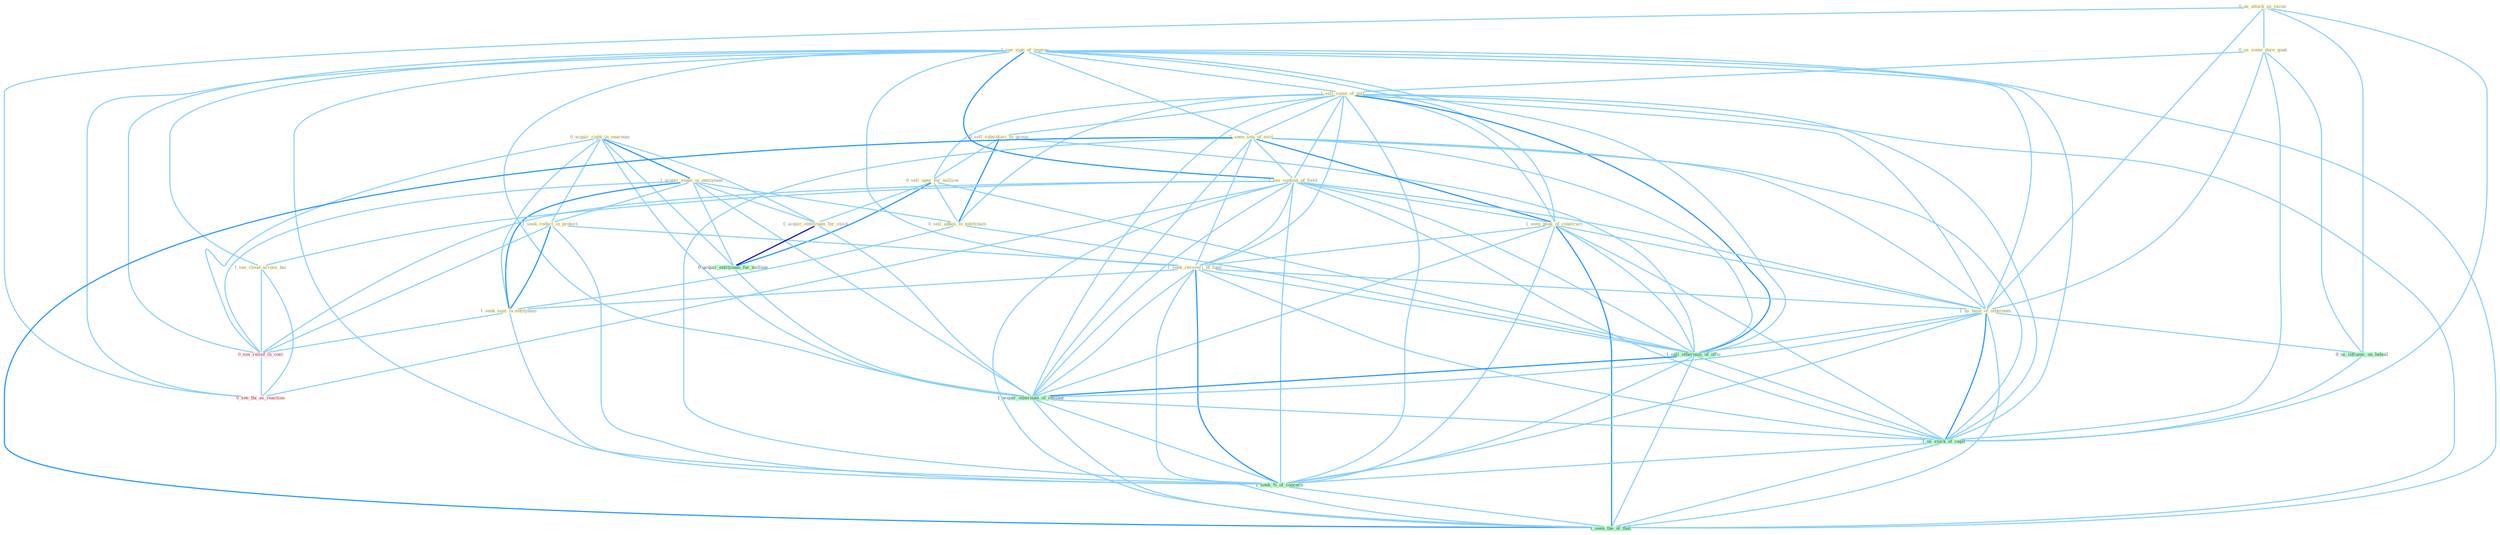 Graph G{ 
    node
    [shape=polygon,style=filled,width=.5,height=.06,color="#BDFCC9",fixedsize=true,fontsize=4,
    fontcolor="#2f4f4f"];
    {node
    [color="#ffffe0", fontcolor="#8b7d6b"] "0_us_attack_as_excus " "1_see_sign_of_improv " "0_acquir_right_in_yearnum " "0_us_some_dure_quak " "1_sell_some_of_unit " "0_sell_subsidiari_to_group " "0_sell_oper_for_million " "1_acquir_stake_in_entitynam " "1_seek_reduct_in_protect " "1_seen_iota_of_evid " "0_sell_adhes_to_entitynam " "1_see_content_of_field " "0_acquir_entitynam_for_stock " "1_seen_peak_of_construct " "1_seek_recoveri_of_fund " "1_seek_seat_in_entitynam " "1_us_base_of_othernum " "1_see_cloud_across_bai "}
{node [color="#fff0f5", fontcolor="#b22222"] "0_see_relief_in_cost " "0_see_thi_as_reaction "}
edge [color="#B0E2FF"];

	"0_us_attack_as_excus " -- "0_us_some_dure_quak " [w="1", color="#87cefa" ];
	"0_us_attack_as_excus " -- "1_us_base_of_othernum " [w="1", color="#87cefa" ];
	"0_us_attack_as_excus " -- "0_us_influenc_on_behalf " [w="1", color="#87cefa" ];
	"0_us_attack_as_excus " -- "0_see_thi_as_reaction " [w="1", color="#87cefa" ];
	"0_us_attack_as_excus " -- "1_us_stock_of_capit " [w="1", color="#87cefa" ];
	"1_see_sign_of_improv " -- "1_sell_some_of_unit " [w="1", color="#87cefa" ];
	"1_see_sign_of_improv " -- "1_seen_iota_of_evid " [w="1", color="#87cefa" ];
	"1_see_sign_of_improv " -- "1_see_content_of_field " [w="2", color="#1e90ff" , len=0.8];
	"1_see_sign_of_improv " -- "1_seen_peak_of_construct " [w="1", color="#87cefa" ];
	"1_see_sign_of_improv " -- "1_seek_recoveri_of_fund " [w="1", color="#87cefa" ];
	"1_see_sign_of_improv " -- "1_us_base_of_othernum " [w="1", color="#87cefa" ];
	"1_see_sign_of_improv " -- "1_see_cloud_across_bai " [w="1", color="#87cefa" ];
	"1_see_sign_of_improv " -- "1_sell_othernum_of_offic " [w="1", color="#87cefa" ];
	"1_see_sign_of_improv " -- "0_see_relief_in_cost " [w="1", color="#87cefa" ];
	"1_see_sign_of_improv " -- "0_see_thi_as_reaction " [w="1", color="#87cefa" ];
	"1_see_sign_of_improv " -- "1_acquir_othernum_of_restaur " [w="1", color="#87cefa" ];
	"1_see_sign_of_improv " -- "1_us_stock_of_capit " [w="1", color="#87cefa" ];
	"1_see_sign_of_improv " -- "1_seek_%_of_concern " [w="1", color="#87cefa" ];
	"1_see_sign_of_improv " -- "1_seen_the_of_that " [w="1", color="#87cefa" ];
	"0_acquir_right_in_yearnum " -- "1_acquir_stake_in_entitynam " [w="2", color="#1e90ff" , len=0.8];
	"0_acquir_right_in_yearnum " -- "1_seek_reduct_in_protect " [w="1", color="#87cefa" ];
	"0_acquir_right_in_yearnum " -- "0_acquir_entitynam_for_stock " [w="1", color="#87cefa" ];
	"0_acquir_right_in_yearnum " -- "1_seek_seat_in_entitynam " [w="1", color="#87cefa" ];
	"0_acquir_right_in_yearnum " -- "0_acquir_entitynam_for_million " [w="1", color="#87cefa" ];
	"0_acquir_right_in_yearnum " -- "0_see_relief_in_cost " [w="1", color="#87cefa" ];
	"0_acquir_right_in_yearnum " -- "1_acquir_othernum_of_restaur " [w="1", color="#87cefa" ];
	"0_us_some_dure_quak " -- "1_sell_some_of_unit " [w="1", color="#87cefa" ];
	"0_us_some_dure_quak " -- "1_us_base_of_othernum " [w="1", color="#87cefa" ];
	"0_us_some_dure_quak " -- "0_us_influenc_on_behalf " [w="1", color="#87cefa" ];
	"0_us_some_dure_quak " -- "1_us_stock_of_capit " [w="1", color="#87cefa" ];
	"1_sell_some_of_unit " -- "0_sell_subsidiari_to_group " [w="1", color="#87cefa" ];
	"1_sell_some_of_unit " -- "0_sell_oper_for_million " [w="1", color="#87cefa" ];
	"1_sell_some_of_unit " -- "1_seen_iota_of_evid " [w="1", color="#87cefa" ];
	"1_sell_some_of_unit " -- "0_sell_adhes_to_entitynam " [w="1", color="#87cefa" ];
	"1_sell_some_of_unit " -- "1_see_content_of_field " [w="1", color="#87cefa" ];
	"1_sell_some_of_unit " -- "1_seen_peak_of_construct " [w="1", color="#87cefa" ];
	"1_sell_some_of_unit " -- "1_seek_recoveri_of_fund " [w="1", color="#87cefa" ];
	"1_sell_some_of_unit " -- "1_us_base_of_othernum " [w="1", color="#87cefa" ];
	"1_sell_some_of_unit " -- "1_sell_othernum_of_offic " [w="2", color="#1e90ff" , len=0.8];
	"1_sell_some_of_unit " -- "1_acquir_othernum_of_restaur " [w="1", color="#87cefa" ];
	"1_sell_some_of_unit " -- "1_us_stock_of_capit " [w="1", color="#87cefa" ];
	"1_sell_some_of_unit " -- "1_seek_%_of_concern " [w="1", color="#87cefa" ];
	"1_sell_some_of_unit " -- "1_seen_the_of_that " [w="1", color="#87cefa" ];
	"0_sell_subsidiari_to_group " -- "0_sell_oper_for_million " [w="1", color="#87cefa" ];
	"0_sell_subsidiari_to_group " -- "0_sell_adhes_to_entitynam " [w="2", color="#1e90ff" , len=0.8];
	"0_sell_subsidiari_to_group " -- "1_sell_othernum_of_offic " [w="1", color="#87cefa" ];
	"0_sell_oper_for_million " -- "0_sell_adhes_to_entitynam " [w="1", color="#87cefa" ];
	"0_sell_oper_for_million " -- "0_acquir_entitynam_for_stock " [w="1", color="#87cefa" ];
	"0_sell_oper_for_million " -- "0_acquir_entitynam_for_million " [w="2", color="#1e90ff" , len=0.8];
	"0_sell_oper_for_million " -- "1_sell_othernum_of_offic " [w="1", color="#87cefa" ];
	"1_acquir_stake_in_entitynam " -- "1_seek_reduct_in_protect " [w="1", color="#87cefa" ];
	"1_acquir_stake_in_entitynam " -- "0_sell_adhes_to_entitynam " [w="1", color="#87cefa" ];
	"1_acquir_stake_in_entitynam " -- "0_acquir_entitynam_for_stock " [w="1", color="#87cefa" ];
	"1_acquir_stake_in_entitynam " -- "1_seek_seat_in_entitynam " [w="2", color="#1e90ff" , len=0.8];
	"1_acquir_stake_in_entitynam " -- "0_acquir_entitynam_for_million " [w="1", color="#87cefa" ];
	"1_acquir_stake_in_entitynam " -- "0_see_relief_in_cost " [w="1", color="#87cefa" ];
	"1_acquir_stake_in_entitynam " -- "1_acquir_othernum_of_restaur " [w="1", color="#87cefa" ];
	"1_seek_reduct_in_protect " -- "1_seek_recoveri_of_fund " [w="1", color="#87cefa" ];
	"1_seek_reduct_in_protect " -- "1_seek_seat_in_entitynam " [w="2", color="#1e90ff" , len=0.8];
	"1_seek_reduct_in_protect " -- "0_see_relief_in_cost " [w="1", color="#87cefa" ];
	"1_seek_reduct_in_protect " -- "1_seek_%_of_concern " [w="1", color="#87cefa" ];
	"1_seen_iota_of_evid " -- "1_see_content_of_field " [w="1", color="#87cefa" ];
	"1_seen_iota_of_evid " -- "1_seen_peak_of_construct " [w="2", color="#1e90ff" , len=0.8];
	"1_seen_iota_of_evid " -- "1_seek_recoveri_of_fund " [w="1", color="#87cefa" ];
	"1_seen_iota_of_evid " -- "1_us_base_of_othernum " [w="1", color="#87cefa" ];
	"1_seen_iota_of_evid " -- "1_sell_othernum_of_offic " [w="1", color="#87cefa" ];
	"1_seen_iota_of_evid " -- "1_acquir_othernum_of_restaur " [w="1", color="#87cefa" ];
	"1_seen_iota_of_evid " -- "1_us_stock_of_capit " [w="1", color="#87cefa" ];
	"1_seen_iota_of_evid " -- "1_seek_%_of_concern " [w="1", color="#87cefa" ];
	"1_seen_iota_of_evid " -- "1_seen_the_of_that " [w="2", color="#1e90ff" , len=0.8];
	"0_sell_adhes_to_entitynam " -- "1_seek_seat_in_entitynam " [w="1", color="#87cefa" ];
	"0_sell_adhes_to_entitynam " -- "1_sell_othernum_of_offic " [w="1", color="#87cefa" ];
	"1_see_content_of_field " -- "1_seen_peak_of_construct " [w="1", color="#87cefa" ];
	"1_see_content_of_field " -- "1_seek_recoveri_of_fund " [w="1", color="#87cefa" ];
	"1_see_content_of_field " -- "1_us_base_of_othernum " [w="1", color="#87cefa" ];
	"1_see_content_of_field " -- "1_see_cloud_across_bai " [w="1", color="#87cefa" ];
	"1_see_content_of_field " -- "1_sell_othernum_of_offic " [w="1", color="#87cefa" ];
	"1_see_content_of_field " -- "0_see_relief_in_cost " [w="1", color="#87cefa" ];
	"1_see_content_of_field " -- "0_see_thi_as_reaction " [w="1", color="#87cefa" ];
	"1_see_content_of_field " -- "1_acquir_othernum_of_restaur " [w="1", color="#87cefa" ];
	"1_see_content_of_field " -- "1_us_stock_of_capit " [w="1", color="#87cefa" ];
	"1_see_content_of_field " -- "1_seek_%_of_concern " [w="1", color="#87cefa" ];
	"1_see_content_of_field " -- "1_seen_the_of_that " [w="1", color="#87cefa" ];
	"0_acquir_entitynam_for_stock " -- "0_acquir_entitynam_for_million " [w="3", color="#0000cd" , len=0.6];
	"0_acquir_entitynam_for_stock " -- "1_acquir_othernum_of_restaur " [w="1", color="#87cefa" ];
	"1_seen_peak_of_construct " -- "1_seek_recoveri_of_fund " [w="1", color="#87cefa" ];
	"1_seen_peak_of_construct " -- "1_us_base_of_othernum " [w="1", color="#87cefa" ];
	"1_seen_peak_of_construct " -- "1_sell_othernum_of_offic " [w="1", color="#87cefa" ];
	"1_seen_peak_of_construct " -- "1_acquir_othernum_of_restaur " [w="1", color="#87cefa" ];
	"1_seen_peak_of_construct " -- "1_us_stock_of_capit " [w="1", color="#87cefa" ];
	"1_seen_peak_of_construct " -- "1_seek_%_of_concern " [w="1", color="#87cefa" ];
	"1_seen_peak_of_construct " -- "1_seen_the_of_that " [w="2", color="#1e90ff" , len=0.8];
	"1_seek_recoveri_of_fund " -- "1_seek_seat_in_entitynam " [w="1", color="#87cefa" ];
	"1_seek_recoveri_of_fund " -- "1_us_base_of_othernum " [w="1", color="#87cefa" ];
	"1_seek_recoveri_of_fund " -- "1_sell_othernum_of_offic " [w="1", color="#87cefa" ];
	"1_seek_recoveri_of_fund " -- "1_acquir_othernum_of_restaur " [w="1", color="#87cefa" ];
	"1_seek_recoveri_of_fund " -- "1_us_stock_of_capit " [w="1", color="#87cefa" ];
	"1_seek_recoveri_of_fund " -- "1_seek_%_of_concern " [w="2", color="#1e90ff" , len=0.8];
	"1_seek_recoveri_of_fund " -- "1_seen_the_of_that " [w="1", color="#87cefa" ];
	"1_seek_seat_in_entitynam " -- "0_see_relief_in_cost " [w="1", color="#87cefa" ];
	"1_seek_seat_in_entitynam " -- "1_seek_%_of_concern " [w="1", color="#87cefa" ];
	"1_us_base_of_othernum " -- "1_sell_othernum_of_offic " [w="1", color="#87cefa" ];
	"1_us_base_of_othernum " -- "0_us_influenc_on_behalf " [w="1", color="#87cefa" ];
	"1_us_base_of_othernum " -- "1_acquir_othernum_of_restaur " [w="1", color="#87cefa" ];
	"1_us_base_of_othernum " -- "1_us_stock_of_capit " [w="2", color="#1e90ff" , len=0.8];
	"1_us_base_of_othernum " -- "1_seek_%_of_concern " [w="1", color="#87cefa" ];
	"1_us_base_of_othernum " -- "1_seen_the_of_that " [w="1", color="#87cefa" ];
	"1_see_cloud_across_bai " -- "0_see_relief_in_cost " [w="1", color="#87cefa" ];
	"1_see_cloud_across_bai " -- "0_see_thi_as_reaction " [w="1", color="#87cefa" ];
	"0_acquir_entitynam_for_million " -- "1_acquir_othernum_of_restaur " [w="1", color="#87cefa" ];
	"1_sell_othernum_of_offic " -- "1_acquir_othernum_of_restaur " [w="2", color="#1e90ff" , len=0.8];
	"1_sell_othernum_of_offic " -- "1_us_stock_of_capit " [w="1", color="#87cefa" ];
	"1_sell_othernum_of_offic " -- "1_seek_%_of_concern " [w="1", color="#87cefa" ];
	"1_sell_othernum_of_offic " -- "1_seen_the_of_that " [w="1", color="#87cefa" ];
	"0_us_influenc_on_behalf " -- "1_us_stock_of_capit " [w="1", color="#87cefa" ];
	"0_see_relief_in_cost " -- "0_see_thi_as_reaction " [w="1", color="#87cefa" ];
	"1_acquir_othernum_of_restaur " -- "1_us_stock_of_capit " [w="1", color="#87cefa" ];
	"1_acquir_othernum_of_restaur " -- "1_seek_%_of_concern " [w="1", color="#87cefa" ];
	"1_acquir_othernum_of_restaur " -- "1_seen_the_of_that " [w="1", color="#87cefa" ];
	"1_us_stock_of_capit " -- "1_seek_%_of_concern " [w="1", color="#87cefa" ];
	"1_us_stock_of_capit " -- "1_seen_the_of_that " [w="1", color="#87cefa" ];
	"1_seek_%_of_concern " -- "1_seen_the_of_that " [w="1", color="#87cefa" ];
}